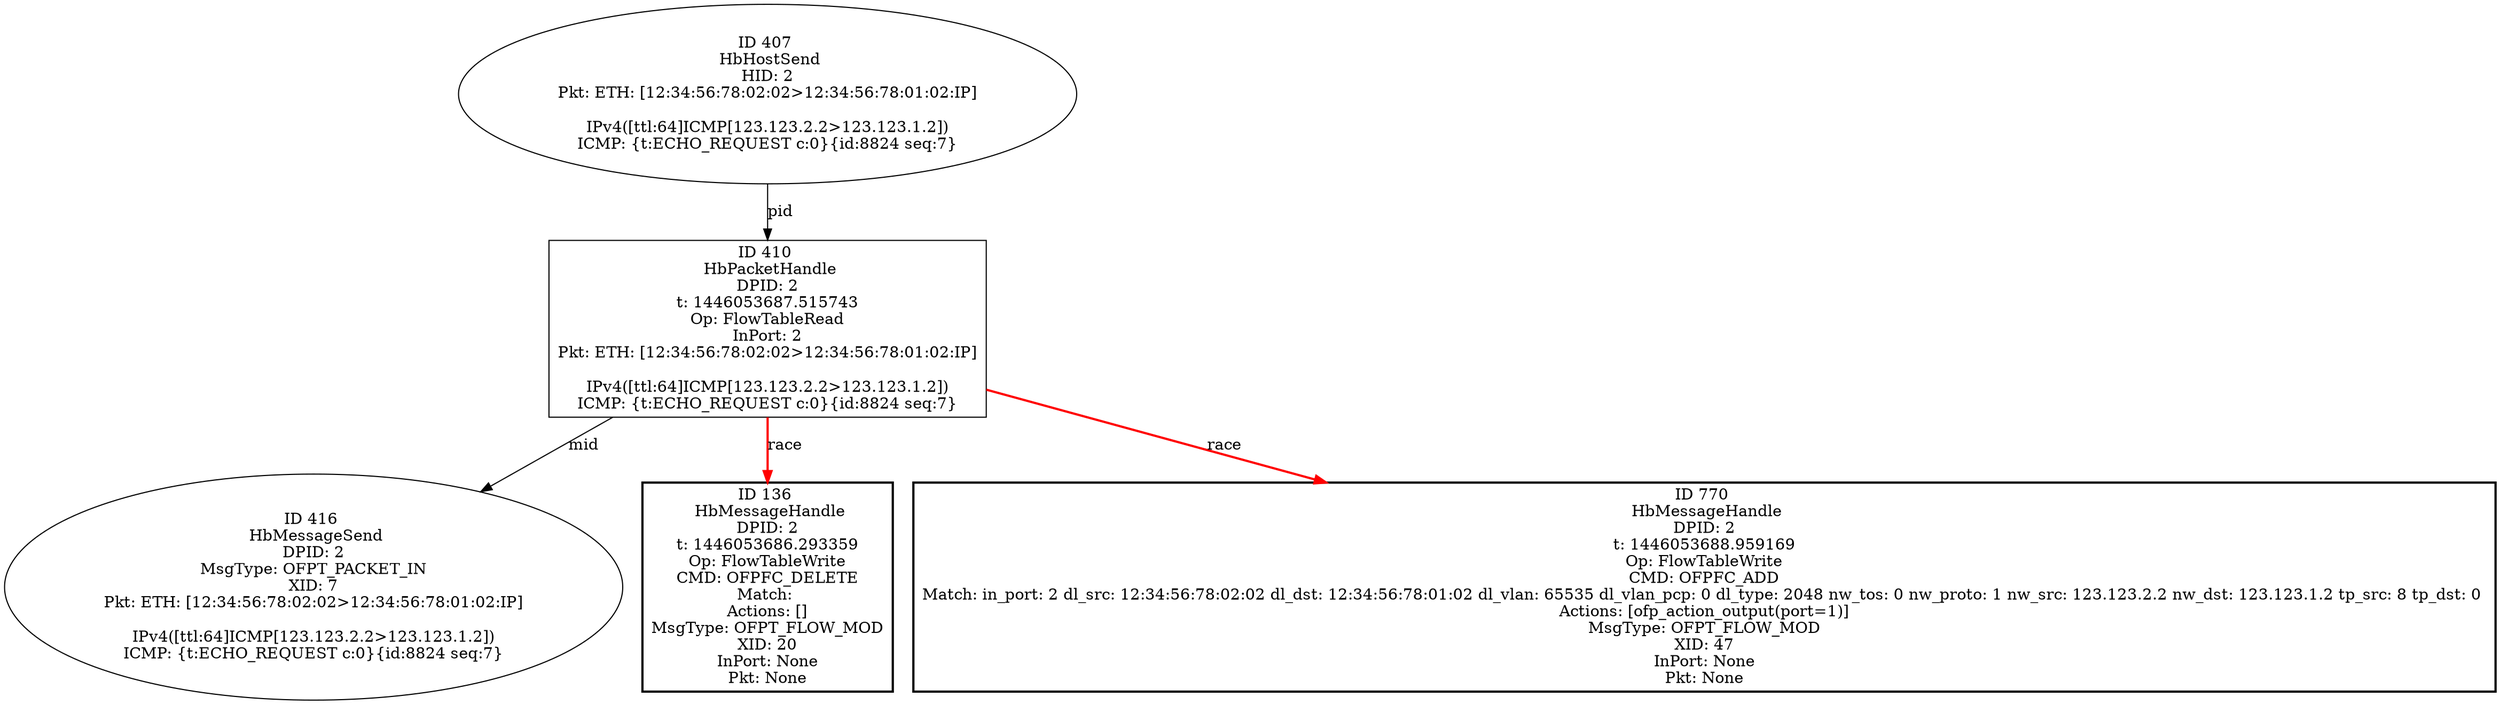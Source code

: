 strict digraph G {
416 [shape=oval, event=<hb_events.HbMessageSend object at 0x103aa84d0>, label="ID 416 
 HbMessageSend
DPID: 2
MsgType: OFPT_PACKET_IN
XID: 7
Pkt: ETH: [12:34:56:78:02:02>12:34:56:78:01:02:IP]

IPv4([ttl:64]ICMP[123.123.2.2>123.123.1.2])
ICMP: {t:ECHO_REQUEST c:0}{id:8824 seq:7}"];
136 [shape=box, style=bold, event=<hb_events.HbMessageHandle object at 0x103a4d6d0>, label="ID 136 
 HbMessageHandle
DPID: 2
t: 1446053686.293359
Op: FlowTableWrite
CMD: OFPFC_DELETE
Match: 
Actions: []
MsgType: OFPT_FLOW_MOD
XID: 20
InPort: None
Pkt: None"];
410 [shape=box, event=<hb_events.HbPacketHandle object at 0x103a9fb90>, label="ID 410 
 HbPacketHandle
DPID: 2
t: 1446053687.515743
Op: FlowTableRead
InPort: 2
Pkt: ETH: [12:34:56:78:02:02>12:34:56:78:01:02:IP]

IPv4([ttl:64]ICMP[123.123.2.2>123.123.1.2])
ICMP: {t:ECHO_REQUEST c:0}{id:8824 seq:7}"];
770 [shape=box, style=bold, event=<hb_events.HbMessageHandle object at 0x103b0d950>, label="ID 770 
 HbMessageHandle
DPID: 2
t: 1446053688.959169
Op: FlowTableWrite
CMD: OFPFC_ADD
Match: in_port: 2 dl_src: 12:34:56:78:02:02 dl_dst: 12:34:56:78:01:02 dl_vlan: 65535 dl_vlan_pcp: 0 dl_type: 2048 nw_tos: 0 nw_proto: 1 nw_src: 123.123.2.2 nw_dst: 123.123.1.2 tp_src: 8 tp_dst: 0 
Actions: [ofp_action_output(port=1)]
MsgType: OFPT_FLOW_MOD
XID: 47
InPort: None
Pkt: None"];
407 [shape=oval, event=<hb_events.HbHostSend object at 0x103a9f950>, label="ID 407 
 HbHostSend
HID: 2
Pkt: ETH: [12:34:56:78:02:02>12:34:56:78:01:02:IP]

IPv4([ttl:64]ICMP[123.123.2.2>123.123.1.2])
ICMP: {t:ECHO_REQUEST c:0}{id:8824 seq:7}"];
410 -> 416  [rel=mid, label=mid];
410 -> 136  [harmful=True, color=red, style=bold, rel=race, label=race];
410 -> 770  [harmful=True, color=red, style=bold, rel=race, label=race];
407 -> 410  [rel=pid, label=pid];
}
